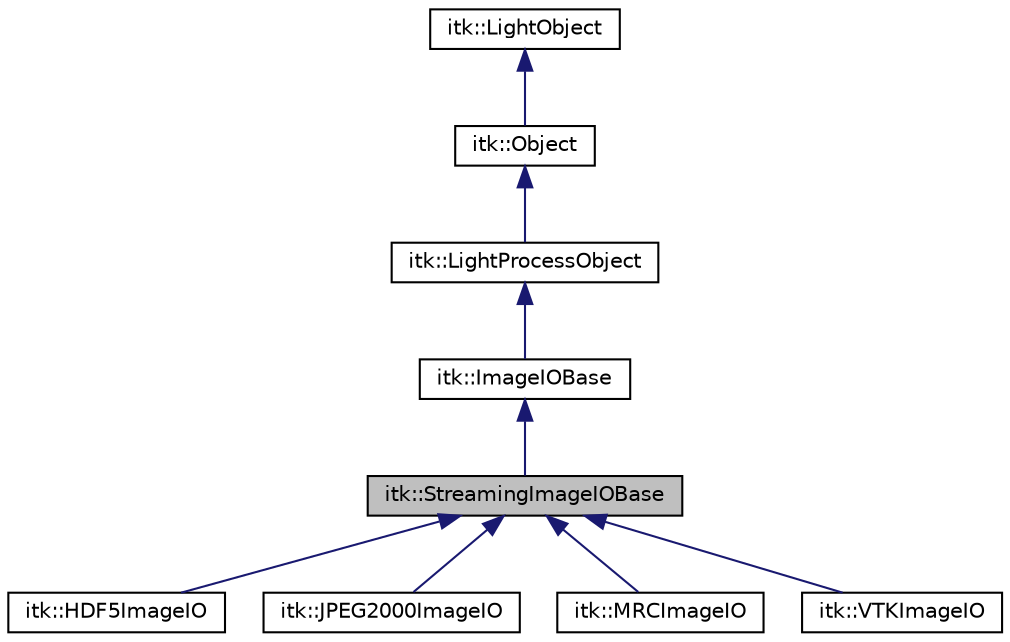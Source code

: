 digraph "itk::StreamingImageIOBase"
{
 // LATEX_PDF_SIZE
  edge [fontname="Helvetica",fontsize="10",labelfontname="Helvetica",labelfontsize="10"];
  node [fontname="Helvetica",fontsize="10",shape=record];
  Node1 [label="itk::StreamingImageIOBase",height=0.2,width=0.4,color="black", fillcolor="grey75", style="filled", fontcolor="black",tooltip="A base class for specific ImageIO file formats which support streaming."];
  Node2 -> Node1 [dir="back",color="midnightblue",fontsize="10",style="solid",fontname="Helvetica"];
  Node2 [label="itk::ImageIOBase",height=0.2,width=0.4,color="black", fillcolor="white", style="filled",URL="$classitk_1_1ImageIOBase.html",tooltip="Abstract superclass defines image IO interface."];
  Node3 -> Node2 [dir="back",color="midnightblue",fontsize="10",style="solid",fontname="Helvetica"];
  Node3 [label="itk::LightProcessObject",height=0.2,width=0.4,color="black", fillcolor="white", style="filled",URL="$classitk_1_1LightProcessObject.html",tooltip="LightProcessObject is the base class for all process objects (source, filters, mappers) in the Insigh..."];
  Node4 -> Node3 [dir="back",color="midnightblue",fontsize="10",style="solid",fontname="Helvetica"];
  Node4 [label="itk::Object",height=0.2,width=0.4,color="black", fillcolor="white", style="filled",URL="$classitk_1_1Object.html",tooltip="Base class for most ITK classes."];
  Node5 -> Node4 [dir="back",color="midnightblue",fontsize="10",style="solid",fontname="Helvetica"];
  Node5 [label="itk::LightObject",height=0.2,width=0.4,color="black", fillcolor="white", style="filled",URL="$classitk_1_1LightObject.html",tooltip="Light weight base class for most itk classes."];
  Node1 -> Node6 [dir="back",color="midnightblue",fontsize="10",style="solid",fontname="Helvetica"];
  Node6 [label="itk::HDF5ImageIO",height=0.2,width=0.4,color="black", fillcolor="white", style="filled",URL="$classitk_1_1HDF5ImageIO.html",tooltip="Class that defines how to read HDF5 file format. HDF5 IMAGE FILE FORMAT - As much information as I ca..."];
  Node1 -> Node7 [dir="back",color="midnightblue",fontsize="10",style="solid",fontname="Helvetica"];
  Node7 [label="itk::JPEG2000ImageIO",height=0.2,width=0.4,color="black", fillcolor="white", style="filled",URL="$classitk_1_1JPEG2000ImageIO.html",tooltip="Supports for the JPEG2000 file format based on openjpeg."];
  Node1 -> Node8 [dir="back",color="midnightblue",fontsize="10",style="solid",fontname="Helvetica"];
  Node8 [label="itk::MRCImageIO",height=0.2,width=0.4,color="black", fillcolor="white", style="filled",URL="$classitk_1_1MRCImageIO.html",tooltip="An ImageIO class to read the MRC file format. The MRC file format frequently has the extension \"...."];
  Node1 -> Node9 [dir="back",color="midnightblue",fontsize="10",style="solid",fontname="Helvetica"];
  Node9 [label="itk::VTKImageIO",height=0.2,width=0.4,color="black", fillcolor="white", style="filled",URL="$classitk_1_1VTKImageIO.html",tooltip="ImageIO class for reading VTK images."];
}
